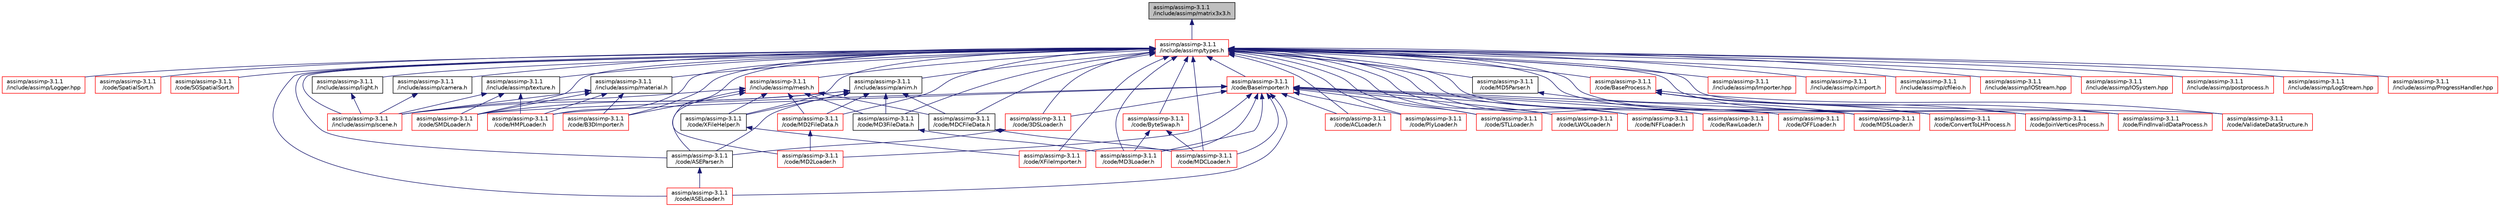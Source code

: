 digraph "assimp/assimp-3.1.1/include/assimp/matrix3x3.h"
{
  edge [fontname="Helvetica",fontsize="10",labelfontname="Helvetica",labelfontsize="10"];
  node [fontname="Helvetica",fontsize="10",shape=record];
  Node1 [label="assimp/assimp-3.1.1\l/include/assimp/matrix3x3.h",height=0.2,width=0.4,color="black", fillcolor="grey75", style="filled", fontcolor="black"];
  Node1 -> Node2 [dir="back",color="midnightblue",fontsize="10",style="solid",fontname="Helvetica"];
  Node2 [label="assimp/assimp-3.1.1\l/include/assimp/types.h",height=0.2,width=0.4,color="red", fillcolor="white", style="filled",URL="$assimp_2assimp-3_81_81_2include_2assimp_2types_8h_source.html"];
  Node2 -> Node3 [dir="back",color="midnightblue",fontsize="10",style="solid",fontname="Helvetica"];
  Node3 [label="assimp/assimp-3.1.1\l/include/assimp/Logger.hpp",height=0.2,width=0.4,color="red", fillcolor="white", style="filled",URL="$_logger_8hpp.html",tooltip="Abstract base class &#39;Logger&#39;, base of the logging system. "];
  Node2 -> Node4 [dir="back",color="midnightblue",fontsize="10",style="solid",fontname="Helvetica"];
  Node4 [label="assimp/assimp-3.1.1\l/code/SpatialSort.h",height=0.2,width=0.4,color="red", fillcolor="white", style="filled",URL="$_spatial_sort_8h_source.html"];
  Node2 -> Node5 [dir="back",color="midnightblue",fontsize="10",style="solid",fontname="Helvetica"];
  Node5 [label="assimp/assimp-3.1.1\l/code/SGSpatialSort.h",height=0.2,width=0.4,color="red", fillcolor="white", style="filled",URL="$_s_g_spatial_sort_8h_source.html"];
  Node2 -> Node6 [dir="back",color="midnightblue",fontsize="10",style="solid",fontname="Helvetica"];
  Node6 [label="assimp/assimp-3.1.1\l/code/BaseImporter.h",height=0.2,width=0.4,color="red", fillcolor="white", style="filled",URL="$_base_importer_8h_source.html"];
  Node6 -> Node7 [dir="back",color="midnightblue",fontsize="10",style="solid",fontname="Helvetica"];
  Node7 [label="assimp/assimp-3.1.1\l/code/3DSLoader.h",height=0.2,width=0.4,color="red", fillcolor="white", style="filled",URL="$3_d_s_loader_8h.html",tooltip="3DS File format loader "];
  Node7 -> Node8 [dir="back",color="midnightblue",fontsize="10",style="solid",fontname="Helvetica"];
  Node8 [label="assimp/assimp-3.1.1\l/code/ASEParser.h",height=0.2,width=0.4,color="black", fillcolor="white", style="filled",URL="$_a_s_e_parser_8h_source.html"];
  Node8 -> Node9 [dir="back",color="midnightblue",fontsize="10",style="solid",fontname="Helvetica"];
  Node9 [label="assimp/assimp-3.1.1\l/code/ASELoader.h",height=0.2,width=0.4,color="red", fillcolor="white", style="filled",URL="$_a_s_e_loader_8h.html",tooltip="Definition of the .ASE importer class. "];
  Node6 -> Node10 [dir="back",color="midnightblue",fontsize="10",style="solid",fontname="Helvetica"];
  Node10 [label="assimp/assimp-3.1.1\l/code/ACLoader.h",height=0.2,width=0.4,color="red", fillcolor="white", style="filled",URL="$_a_c_loader_8h.html",tooltip="Declaration of the .ac importer class. "];
  Node6 -> Node9 [dir="back",color="midnightblue",fontsize="10",style="solid",fontname="Helvetica"];
  Node6 -> Node11 [dir="back",color="midnightblue",fontsize="10",style="solid",fontname="Helvetica"];
  Node11 [label="assimp/assimp-3.1.1\l/code/HMPLoader.h",height=0.2,width=0.4,color="red", fillcolor="white", style="filled",URL="$_h_m_p_loader_8h.html",tooltip="Declaration of the HMP importer class. "];
  Node6 -> Node12 [dir="back",color="midnightblue",fontsize="10",style="solid",fontname="Helvetica"];
  Node12 [label="assimp/assimp-3.1.1\l/code/XFileImporter.h",height=0.2,width=0.4,color="red", fillcolor="white", style="filled",URL="$_x_file_importer_8h.html",tooltip="Definition of the XFile importer class. "];
  Node6 -> Node13 [dir="back",color="midnightblue",fontsize="10",style="solid",fontname="Helvetica"];
  Node13 [label="assimp/assimp-3.1.1\l/code/MD3Loader.h",height=0.2,width=0.4,color="red", fillcolor="white", style="filled",URL="$_m_d3_loader_8h.html",tooltip="Declaration of the .MD3 importer class. "];
  Node6 -> Node14 [dir="back",color="midnightblue",fontsize="10",style="solid",fontname="Helvetica"];
  Node14 [label="assimp/assimp-3.1.1\l/code/MD2Loader.h",height=0.2,width=0.4,color="red", fillcolor="white", style="filled",URL="$_m_d2_loader_8h.html",tooltip="Declaration of the .MD2 importer class. "];
  Node6 -> Node15 [dir="back",color="midnightblue",fontsize="10",style="solid",fontname="Helvetica"];
  Node15 [label="assimp/assimp-3.1.1\l/code/PlyLoader.h",height=0.2,width=0.4,color="red", fillcolor="white", style="filled",URL="$_ply_loader_8h.html",tooltip="Declaration of the .ply importer class. "];
  Node6 -> Node16 [dir="back",color="midnightblue",fontsize="10",style="solid",fontname="Helvetica"];
  Node16 [label="assimp/assimp-3.1.1\l/code/SMDLoader.h",height=0.2,width=0.4,color="red", fillcolor="white", style="filled",URL="$_s_m_d_loader_8h.html",tooltip="Defintion of the Valve SMD file format. "];
  Node6 -> Node17 [dir="back",color="midnightblue",fontsize="10",style="solid",fontname="Helvetica"];
  Node17 [label="assimp/assimp-3.1.1\l/code/MDCLoader.h",height=0.2,width=0.4,color="red", fillcolor="white", style="filled",URL="$_m_d_c_loader_8h.html",tooltip="Definition of the MDC importer class. "];
  Node6 -> Node18 [dir="back",color="midnightblue",fontsize="10",style="solid",fontname="Helvetica"];
  Node18 [label="assimp/assimp-3.1.1\l/code/MD5Loader.h",height=0.2,width=0.4,color="red", fillcolor="white", style="filled",URL="$_m_d5_loader_8h.html",tooltip="Definition of the .MD5 importer class. http://www.modwiki.net/wiki/MD5_(file_format) ..."];
  Node6 -> Node19 [dir="back",color="midnightblue",fontsize="10",style="solid",fontname="Helvetica"];
  Node19 [label="assimp/assimp-3.1.1\l/code/STLLoader.h",height=0.2,width=0.4,color="red", fillcolor="white", style="filled",URL="$_s_t_l_loader_8h.html"];
  Node6 -> Node20 [dir="back",color="midnightblue",fontsize="10",style="solid",fontname="Helvetica"];
  Node20 [label="assimp/assimp-3.1.1\l/code/LWOLoader.h",height=0.2,width=0.4,color="red", fillcolor="white", style="filled",URL="$_l_w_o_loader_8h_source.html"];
  Node6 -> Node21 [dir="back",color="midnightblue",fontsize="10",style="solid",fontname="Helvetica"];
  Node21 [label="assimp/assimp-3.1.1\l/code/NFFLoader.h",height=0.2,width=0.4,color="red", fillcolor="white", style="filled",URL="$_n_f_f_loader_8h.html",tooltip="Declaration of the NFF importer class. "];
  Node6 -> Node22 [dir="back",color="midnightblue",fontsize="10",style="solid",fontname="Helvetica"];
  Node22 [label="assimp/assimp-3.1.1\l/code/RawLoader.h",height=0.2,width=0.4,color="red", fillcolor="white", style="filled",URL="$_raw_loader_8h.html",tooltip="Declaration of the RAW importer class. "];
  Node6 -> Node23 [dir="back",color="midnightblue",fontsize="10",style="solid",fontname="Helvetica"];
  Node23 [label="assimp/assimp-3.1.1\l/code/OFFLoader.h",height=0.2,width=0.4,color="red", fillcolor="white", style="filled",URL="$_o_f_f_loader_8h.html",tooltip="Declaration of the OFF importer class. "];
  Node2 -> Node7 [dir="back",color="midnightblue",fontsize="10",style="solid",fontname="Helvetica"];
  Node2 -> Node10 [dir="back",color="midnightblue",fontsize="10",style="solid",fontname="Helvetica"];
  Node2 -> Node9 [dir="back",color="midnightblue",fontsize="10",style="solid",fontname="Helvetica"];
  Node2 -> Node8 [dir="back",color="midnightblue",fontsize="10",style="solid",fontname="Helvetica"];
  Node2 -> Node24 [dir="back",color="midnightblue",fontsize="10",style="solid",fontname="Helvetica"];
  Node24 [label="assimp/assimp-3.1.1\l/include/assimp/mesh.h",height=0.2,width=0.4,color="red", fillcolor="white", style="filled",URL="$assimp_2assimp-3_81_81_2include_2assimp_2mesh_8h_source.html"];
  Node24 -> Node8 [dir="back",color="midnightblue",fontsize="10",style="solid",fontname="Helvetica"];
  Node24 -> Node25 [dir="back",color="midnightblue",fontsize="10",style="solid",fontname="Helvetica"];
  Node25 [label="assimp/assimp-3.1.1\l/include/assimp/scene.h",height=0.2,width=0.4,color="red", fillcolor="white", style="filled",URL="$scene_8h_source.html"];
  Node24 -> Node26 [dir="back",color="midnightblue",fontsize="10",style="solid",fontname="Helvetica"];
  Node26 [label="assimp/assimp-3.1.1\l/code/B3DImporter.h",height=0.2,width=0.4,color="red", fillcolor="white", style="filled",URL="$_b3_d_importer_8h_source.html"];
  Node24 -> Node27 [dir="back",color="midnightblue",fontsize="10",style="solid",fontname="Helvetica"];
  Node27 [label="assimp/assimp-3.1.1\l/code/MD2FileData.h",height=0.2,width=0.4,color="red", fillcolor="white", style="filled",URL="$_m_d2_file_data_8h.html",tooltip="Defines helper data structures for importing MD2 files http://linux.ucla.edu/~phaethon/q3/formats/md2..."];
  Node27 -> Node14 [dir="back",color="midnightblue",fontsize="10",style="solid",fontname="Helvetica"];
  Node24 -> Node28 [dir="back",color="midnightblue",fontsize="10",style="solid",fontname="Helvetica"];
  Node28 [label="assimp/assimp-3.1.1\l/code/XFileHelper.h",height=0.2,width=0.4,color="black", fillcolor="white", style="filled",URL="$_x_file_helper_8h_source.html"];
  Node28 -> Node12 [dir="back",color="midnightblue",fontsize="10",style="solid",fontname="Helvetica"];
  Node24 -> Node29 [dir="back",color="midnightblue",fontsize="10",style="solid",fontname="Helvetica"];
  Node29 [label="assimp/assimp-3.1.1\l/code/MD3FileData.h",height=0.2,width=0.4,color="black", fillcolor="white", style="filled",URL="$_m_d3_file_data_8h.html",tooltip="Defines helper data structures for importing MD3 files. http://linux.ucla.edu/~phaethon/q3/formats/md..."];
  Node29 -> Node13 [dir="back",color="midnightblue",fontsize="10",style="solid",fontname="Helvetica"];
  Node24 -> Node30 [dir="back",color="midnightblue",fontsize="10",style="solid",fontname="Helvetica"];
  Node30 [label="assimp/assimp-3.1.1\l/code/MDCFileData.h",height=0.2,width=0.4,color="black", fillcolor="white", style="filled",URL="$_m_d_c_file_data_8h_source.html"];
  Node30 -> Node17 [dir="back",color="midnightblue",fontsize="10",style="solid",fontname="Helvetica"];
  Node2 -> Node31 [dir="back",color="midnightblue",fontsize="10",style="solid",fontname="Helvetica"];
  Node31 [label="assimp/assimp-3.1.1\l/include/assimp/anim.h",height=0.2,width=0.4,color="black", fillcolor="white", style="filled",URL="$anim_8h.html",tooltip="Defines the data structures in which the imported animations are returned. "];
  Node31 -> Node8 [dir="back",color="midnightblue",fontsize="10",style="solid",fontname="Helvetica"];
  Node31 -> Node27 [dir="back",color="midnightblue",fontsize="10",style="solid",fontname="Helvetica"];
  Node31 -> Node28 [dir="back",color="midnightblue",fontsize="10",style="solid",fontname="Helvetica"];
  Node31 -> Node29 [dir="back",color="midnightblue",fontsize="10",style="solid",fontname="Helvetica"];
  Node31 -> Node16 [dir="back",color="midnightblue",fontsize="10",style="solid",fontname="Helvetica"];
  Node31 -> Node30 [dir="back",color="midnightblue",fontsize="10",style="solid",fontname="Helvetica"];
  Node31 -> Node25 [dir="back",color="midnightblue",fontsize="10",style="solid",fontname="Helvetica"];
  Node2 -> Node32 [dir="back",color="midnightblue",fontsize="10",style="solid",fontname="Helvetica"];
  Node32 [label="assimp/assimp-3.1.1\l/code/BaseProcess.h",height=0.2,width=0.4,color="red", fillcolor="white", style="filled",URL="$_base_process_8h_source.html"];
  Node32 -> Node33 [dir="back",color="midnightblue",fontsize="10",style="solid",fontname="Helvetica"];
  Node33 [label="assimp/assimp-3.1.1\l/code/ConvertToLHProcess.h",height=0.2,width=0.4,color="red", fillcolor="white", style="filled",URL="$_convert_to_l_h_process_8h_source.html"];
  Node32 -> Node34 [dir="back",color="midnightblue",fontsize="10",style="solid",fontname="Helvetica"];
  Node34 [label="assimp/assimp-3.1.1\l/code/JoinVerticesProcess.h",height=0.2,width=0.4,color="red", fillcolor="white", style="filled",URL="$_join_vertices_process_8h_source.html"];
  Node32 -> Node35 [dir="back",color="midnightblue",fontsize="10",style="solid",fontname="Helvetica"];
  Node35 [label="assimp/assimp-3.1.1\l/code/FindInvalidDataProcess.h",height=0.2,width=0.4,color="red", fillcolor="white", style="filled",URL="$_find_invalid_data_process_8h_source.html"];
  Node32 -> Node36 [dir="back",color="midnightblue",fontsize="10",style="solid",fontname="Helvetica"];
  Node36 [label="assimp/assimp-3.1.1\l/code/ValidateDataStructure.h",height=0.2,width=0.4,color="red", fillcolor="white", style="filled",URL="$_validate_data_structure_8h_source.html"];
  Node2 -> Node37 [dir="back",color="midnightblue",fontsize="10",style="solid",fontname="Helvetica"];
  Node37 [label="assimp/assimp-3.1.1\l/include/assimp/Importer.hpp",height=0.2,width=0.4,color="red", fillcolor="white", style="filled",URL="$_importer_8hpp_source.html"];
  Node2 -> Node38 [dir="back",color="midnightblue",fontsize="10",style="solid",fontname="Helvetica"];
  Node38 [label="assimp/assimp-3.1.1\l/include/assimp/cimport.h",height=0.2,width=0.4,color="red", fillcolor="white", style="filled",URL="$cimport_8h_source.html"];
  Node2 -> Node39 [dir="back",color="midnightblue",fontsize="10",style="solid",fontname="Helvetica"];
  Node39 [label="assimp/assimp-3.1.1\l/include/assimp/cfileio.h",height=0.2,width=0.4,color="red", fillcolor="white", style="filled",URL="$cfileio_8h_source.html"];
  Node2 -> Node40 [dir="back",color="midnightblue",fontsize="10",style="solid",fontname="Helvetica"];
  Node40 [label="assimp/assimp-3.1.1\l/include/assimp/IOStream.hpp",height=0.2,width=0.4,color="red", fillcolor="white", style="filled",URL="$_i_o_stream_8hpp_source.html"];
  Node2 -> Node41 [dir="back",color="midnightblue",fontsize="10",style="solid",fontname="Helvetica"];
  Node41 [label="assimp/assimp-3.1.1\l/include/assimp/IOSystem.hpp",height=0.2,width=0.4,color="red", fillcolor="white", style="filled",URL="$_i_o_system_8hpp_source.html"];
  Node2 -> Node25 [dir="back",color="midnightblue",fontsize="10",style="solid",fontname="Helvetica"];
  Node2 -> Node42 [dir="back",color="midnightblue",fontsize="10",style="solid",fontname="Helvetica"];
  Node42 [label="assimp/assimp-3.1.1\l/include/assimp/texture.h",height=0.2,width=0.4,color="black", fillcolor="white", style="filled",URL="$texture_8h.html",tooltip="Defines texture helper structures for the library. "];
  Node42 -> Node25 [dir="back",color="midnightblue",fontsize="10",style="solid",fontname="Helvetica"];
  Node42 -> Node11 [dir="back",color="midnightblue",fontsize="10",style="solid",fontname="Helvetica"];
  Node42 -> Node16 [dir="back",color="midnightblue",fontsize="10",style="solid",fontname="Helvetica"];
  Node2 -> Node43 [dir="back",color="midnightblue",fontsize="10",style="solid",fontname="Helvetica"];
  Node43 [label="assimp/assimp-3.1.1\l/include/assimp/light.h",height=0.2,width=0.4,color="black", fillcolor="white", style="filled",URL="$light_8h.html",tooltip="Defines the aiLight data structure. "];
  Node43 -> Node25 [dir="back",color="midnightblue",fontsize="10",style="solid",fontname="Helvetica"];
  Node2 -> Node44 [dir="back",color="midnightblue",fontsize="10",style="solid",fontname="Helvetica"];
  Node44 [label="assimp/assimp-3.1.1\l/include/assimp/camera.h",height=0.2,width=0.4,color="black", fillcolor="white", style="filled",URL="$assimp_2assimp-3_81_81_2include_2assimp_2camera_8h_source.html"];
  Node44 -> Node25 [dir="back",color="midnightblue",fontsize="10",style="solid",fontname="Helvetica"];
  Node2 -> Node45 [dir="back",color="midnightblue",fontsize="10",style="solid",fontname="Helvetica"];
  Node45 [label="assimp/assimp-3.1.1\l/include/assimp/material.h",height=0.2,width=0.4,color="black", fillcolor="white", style="filled",URL="$material_8h.html",tooltip="Defines the material system of the library. "];
  Node45 -> Node25 [dir="back",color="midnightblue",fontsize="10",style="solid",fontname="Helvetica"];
  Node45 -> Node26 [dir="back",color="midnightblue",fontsize="10",style="solid",fontname="Helvetica"];
  Node45 -> Node11 [dir="back",color="midnightblue",fontsize="10",style="solid",fontname="Helvetica"];
  Node45 -> Node16 [dir="back",color="midnightblue",fontsize="10",style="solid",fontname="Helvetica"];
  Node2 -> Node26 [dir="back",color="midnightblue",fontsize="10",style="solid",fontname="Helvetica"];
  Node2 -> Node33 [dir="back",color="midnightblue",fontsize="10",style="solid",fontname="Helvetica"];
  Node2 -> Node46 [dir="back",color="midnightblue",fontsize="10",style="solid",fontname="Helvetica"];
  Node46 [label="assimp/assimp-3.1.1\l/code/ByteSwap.h",height=0.2,width=0.4,color="red", fillcolor="white", style="filled",URL="$_byte_swap_8h_source.html"];
  Node46 -> Node13 [dir="back",color="midnightblue",fontsize="10",style="solid",fontname="Helvetica"];
  Node46 -> Node17 [dir="back",color="midnightblue",fontsize="10",style="solid",fontname="Helvetica"];
  Node2 -> Node47 [dir="back",color="midnightblue",fontsize="10",style="solid",fontname="Helvetica"];
  Node47 [label="assimp/assimp-3.1.1\l/include/assimp/postprocess.h",height=0.2,width=0.4,color="red", fillcolor="white", style="filled",URL="$postprocess_8h.html",tooltip="Definitions for import post processing steps. "];
  Node2 -> Node48 [dir="back",color="midnightblue",fontsize="10",style="solid",fontname="Helvetica"];
  Node48 [label="assimp/assimp-3.1.1\l/include/assimp/LogStream.hpp",height=0.2,width=0.4,color="red", fillcolor="white", style="filled",URL="$_log_stream_8hpp_source.html"];
  Node2 -> Node49 [dir="back",color="midnightblue",fontsize="10",style="solid",fontname="Helvetica"];
  Node49 [label="assimp/assimp-3.1.1\l/include/assimp/ProgressHandler.hpp",height=0.2,width=0.4,color="red", fillcolor="white", style="filled",URL="$_progress_handler_8hpp.html",tooltip="Abstract base class &#39;ProgressHandler&#39;. "];
  Node2 -> Node34 [dir="back",color="midnightblue",fontsize="10",style="solid",fontname="Helvetica"];
  Node2 -> Node35 [dir="back",color="midnightblue",fontsize="10",style="solid",fontname="Helvetica"];
  Node2 -> Node11 [dir="back",color="midnightblue",fontsize="10",style="solid",fontname="Helvetica"];
  Node2 -> Node27 [dir="back",color="midnightblue",fontsize="10",style="solid",fontname="Helvetica"];
  Node2 -> Node36 [dir="back",color="midnightblue",fontsize="10",style="solid",fontname="Helvetica"];
  Node2 -> Node28 [dir="back",color="midnightblue",fontsize="10",style="solid",fontname="Helvetica"];
  Node2 -> Node12 [dir="back",color="midnightblue",fontsize="10",style="solid",fontname="Helvetica"];
  Node2 -> Node13 [dir="back",color="midnightblue",fontsize="10",style="solid",fontname="Helvetica"];
  Node2 -> Node29 [dir="back",color="midnightblue",fontsize="10",style="solid",fontname="Helvetica"];
  Node2 -> Node14 [dir="back",color="midnightblue",fontsize="10",style="solid",fontname="Helvetica"];
  Node2 -> Node15 [dir="back",color="midnightblue",fontsize="10",style="solid",fontname="Helvetica"];
  Node2 -> Node16 [dir="back",color="midnightblue",fontsize="10",style="solid",fontname="Helvetica"];
  Node2 -> Node17 [dir="back",color="midnightblue",fontsize="10",style="solid",fontname="Helvetica"];
  Node2 -> Node30 [dir="back",color="midnightblue",fontsize="10",style="solid",fontname="Helvetica"];
  Node2 -> Node50 [dir="back",color="midnightblue",fontsize="10",style="solid",fontname="Helvetica"];
  Node50 [label="assimp/assimp-3.1.1\l/code/MD5Parser.h",height=0.2,width=0.4,color="black", fillcolor="white", style="filled",URL="$_m_d5_parser_8h.html",tooltip="Definition of the .MD5 parser class. http://www.modwiki.net/wiki/MD5_(file_format) ..."];
  Node50 -> Node18 [dir="back",color="midnightblue",fontsize="10",style="solid",fontname="Helvetica"];
  Node2 -> Node18 [dir="back",color="midnightblue",fontsize="10",style="solid",fontname="Helvetica"];
  Node2 -> Node19 [dir="back",color="midnightblue",fontsize="10",style="solid",fontname="Helvetica"];
  Node2 -> Node20 [dir="back",color="midnightblue",fontsize="10",style="solid",fontname="Helvetica"];
  Node2 -> Node21 [dir="back",color="midnightblue",fontsize="10",style="solid",fontname="Helvetica"];
  Node2 -> Node22 [dir="back",color="midnightblue",fontsize="10",style="solid",fontname="Helvetica"];
  Node2 -> Node23 [dir="back",color="midnightblue",fontsize="10",style="solid",fontname="Helvetica"];
}
